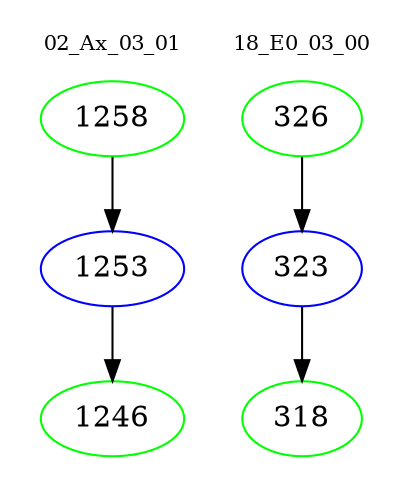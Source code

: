 digraph{
subgraph cluster_0 {
color = white
label = "02_Ax_03_01";
fontsize=10;
T0_1258 [label="1258", color="green"]
T0_1258 -> T0_1253 [color="black"]
T0_1253 [label="1253", color="blue"]
T0_1253 -> T0_1246 [color="black"]
T0_1246 [label="1246", color="green"]
}
subgraph cluster_1 {
color = white
label = "18_E0_03_00";
fontsize=10;
T1_326 [label="326", color="green"]
T1_326 -> T1_323 [color="black"]
T1_323 [label="323", color="blue"]
T1_323 -> T1_318 [color="black"]
T1_318 [label="318", color="green"]
}
}
